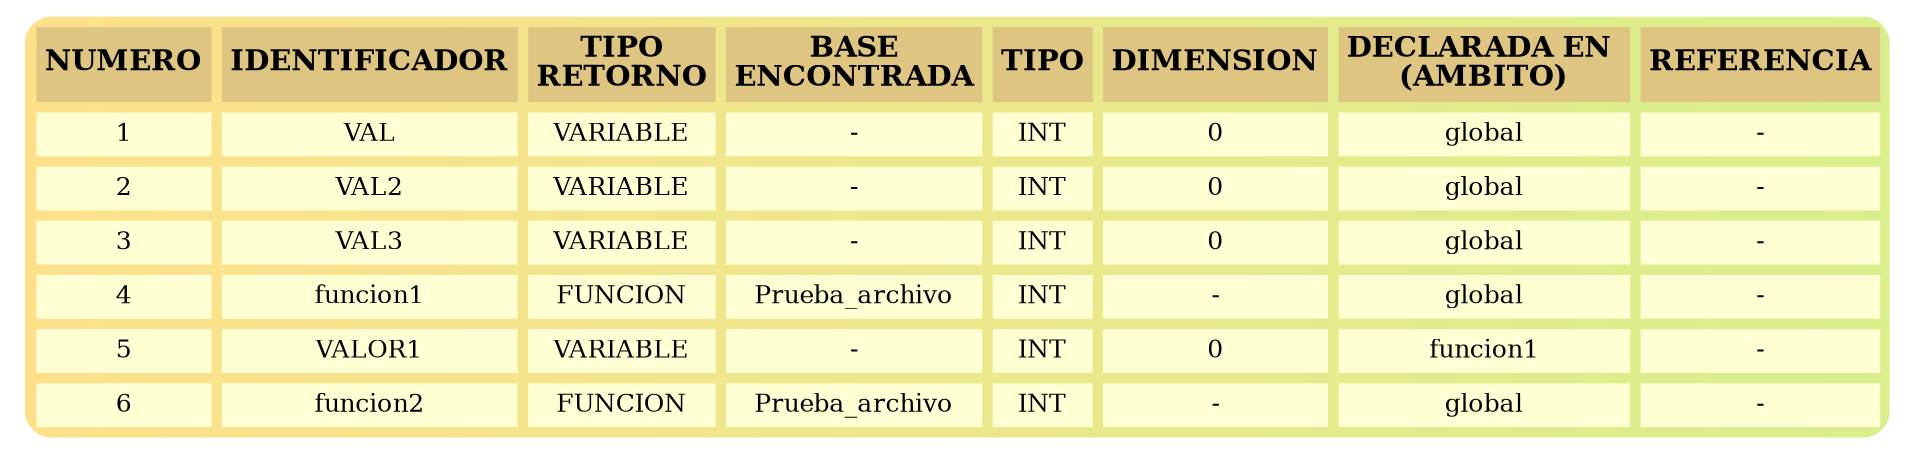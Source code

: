 digraph G{
graph [ dpi = 150 ];
a0 [shape=none label=<
<TABLE border="0" cellspacing="5" cellpadding="4" style="rounded" bgcolor="/rdylgn11/5:/rdylgn11/7">
<TR>
<TD colspan="1" bgcolor="#DEC682"><FONT POINT-SIZE="14"><B>NUMERO</B></FONT></TD>
<TD colspan="1" bgcolor="#DEC682"><FONT POINT-SIZE="14"><B>IDENTIFICADOR</B></FONT></TD>
<TD colspan="1" bgcolor="#DEC682"><FONT POINT-SIZE="14"><B>TIPO<br/>RETORNO</B></FONT></TD>
<TD colspan="1" bgcolor="#DEC682"><FONT POINT-SIZE="14"><B>BASE<br/>ENCONTRADA</B></FONT></TD>
<TD colspan="1" bgcolor="#DEC682"><FONT POINT-SIZE="14"><B>TIPO</B></FONT></TD>
<TD colspan="1" bgcolor="#DEC682"><FONT POINT-SIZE="14"><B>DIMENSION</B></FONT></TD>
<TD colspan="1" bgcolor="#DEC682"><FONT POINT-SIZE="14"><B>DECLARADA EN <br/>(AMBITO)</B></FONT></TD>
<TD colspan="1" bgcolor="#DEC682"><FONT POINT-SIZE="14"><B>REFERENCIA</B></FONT></TD>
</TR>
<TR>
<TD  colspan="1" bgcolor="#ffffd4"><FONT POINT-SIZE="12">1</FONT></TD>
<TD  colspan="1" bgcolor="#ffffd4"><FONT POINT-SIZE="12">VAL</FONT></TD>
<TD  colspan="1" bgcolor="#ffffd4"><FONT POINT-SIZE="12">VARIABLE</FONT></TD>
<TD  colspan="1" bgcolor="#ffffd4"><FONT POINT-SIZE="12">-</FONT></TD>
<TD  colspan="1" bgcolor="#ffffd4"><FONT POINT-SIZE="12">INT</FONT></TD>
<TD  colspan="1" bgcolor="#ffffd4"><FONT POINT-SIZE="12">0</FONT></TD>
<TD  colspan="1" bgcolor="#ffffd4"><FONT POINT-SIZE="12">global</FONT></TD>
<TD  colspan="1" bgcolor="#ffffd4"><FONT POINT-SIZE="12">-</FONT></TD>
</TR>
<TR>
<TD  colspan="1" bgcolor="#ffffd4"><FONT POINT-SIZE="12">2</FONT></TD>
<TD  colspan="1" bgcolor="#ffffd4"><FONT POINT-SIZE="12">VAL2</FONT></TD>
<TD  colspan="1" bgcolor="#ffffd4"><FONT POINT-SIZE="12">VARIABLE</FONT></TD>
<TD  colspan="1" bgcolor="#ffffd4"><FONT POINT-SIZE="12">-</FONT></TD>
<TD  colspan="1" bgcolor="#ffffd4"><FONT POINT-SIZE="12">INT</FONT></TD>
<TD  colspan="1" bgcolor="#ffffd4"><FONT POINT-SIZE="12">0</FONT></TD>
<TD  colspan="1" bgcolor="#ffffd4"><FONT POINT-SIZE="12">global</FONT></TD>
<TD  colspan="1" bgcolor="#ffffd4"><FONT POINT-SIZE="12">-</FONT></TD>
</TR>
<TR>
<TD  colspan="1" bgcolor="#ffffd4"><FONT POINT-SIZE="12">3</FONT></TD>
<TD  colspan="1" bgcolor="#ffffd4"><FONT POINT-SIZE="12">VAL3</FONT></TD>
<TD  colspan="1" bgcolor="#ffffd4"><FONT POINT-SIZE="12">VARIABLE</FONT></TD>
<TD  colspan="1" bgcolor="#ffffd4"><FONT POINT-SIZE="12">-</FONT></TD>
<TD  colspan="1" bgcolor="#ffffd4"><FONT POINT-SIZE="12">INT</FONT></TD>
<TD  colspan="1" bgcolor="#ffffd4"><FONT POINT-SIZE="12">0</FONT></TD>
<TD  colspan="1" bgcolor="#ffffd4"><FONT POINT-SIZE="12">global</FONT></TD>
<TD  colspan="1" bgcolor="#ffffd4"><FONT POINT-SIZE="12">-</FONT></TD>
</TR>
<TR>
<TD  colspan="1" bgcolor="#ffffd4"><FONT POINT-SIZE="12">4</FONT></TD>
<TD  colspan="1" bgcolor="#ffffd4"><FONT POINT-SIZE="12">funcion1</FONT></TD>
<TD  colspan="1" bgcolor="#ffffd4"><FONT POINT-SIZE="12">FUNCION</FONT></TD>
<TD  colspan="1" bgcolor="#ffffd4"><FONT POINT-SIZE="12">Prueba_archivo</FONT></TD>
<TD  colspan="1" bgcolor="#ffffd4"><FONT POINT-SIZE="12">INT</FONT></TD>
<TD  colspan="1" bgcolor="#ffffd4"><FONT POINT-SIZE="12">-</FONT></TD>
<TD  colspan="1" bgcolor="#ffffd4"><FONT POINT-SIZE="12">global</FONT></TD>
<TD  colspan="1" bgcolor="#ffffd4"><FONT POINT-SIZE="12">-</FONT></TD>
</TR>
<TR>
<TD  colspan="1" bgcolor="#ffffd4"><FONT POINT-SIZE="12">5</FONT></TD>
<TD  colspan="1" bgcolor="#ffffd4"><FONT POINT-SIZE="12">VALOR1</FONT></TD>
<TD  colspan="1" bgcolor="#ffffd4"><FONT POINT-SIZE="12">VARIABLE</FONT></TD>
<TD  colspan="1" bgcolor="#ffffd4"><FONT POINT-SIZE="12">-</FONT></TD>
<TD  colspan="1" bgcolor="#ffffd4"><FONT POINT-SIZE="12">INT</FONT></TD>
<TD  colspan="1" bgcolor="#ffffd4"><FONT POINT-SIZE="12">0</FONT></TD>
<TD  colspan="1" bgcolor="#ffffd4"><FONT POINT-SIZE="12">funcion1</FONT></TD>
<TD  colspan="1" bgcolor="#ffffd4"><FONT POINT-SIZE="12">-</FONT></TD>
</TR>
<TR>
<TD  colspan="1" bgcolor="#ffffd4"><FONT POINT-SIZE="12">6</FONT></TD>
<TD  colspan="1" bgcolor="#ffffd4"><FONT POINT-SIZE="12">funcion2</FONT></TD>
<TD  colspan="1" bgcolor="#ffffd4"><FONT POINT-SIZE="12">FUNCION</FONT></TD>
<TD  colspan="1" bgcolor="#ffffd4"><FONT POINT-SIZE="12">Prueba_archivo</FONT></TD>
<TD  colspan="1" bgcolor="#ffffd4"><FONT POINT-SIZE="12">INT</FONT></TD>
<TD  colspan="1" bgcolor="#ffffd4"><FONT POINT-SIZE="12">-</FONT></TD>
<TD  colspan="1" bgcolor="#ffffd4"><FONT POINT-SIZE="12">global</FONT></TD>
<TD  colspan="1" bgcolor="#ffffd4"><FONT POINT-SIZE="12">-</FONT></TD>
</TR>
</TABLE>>];
}
